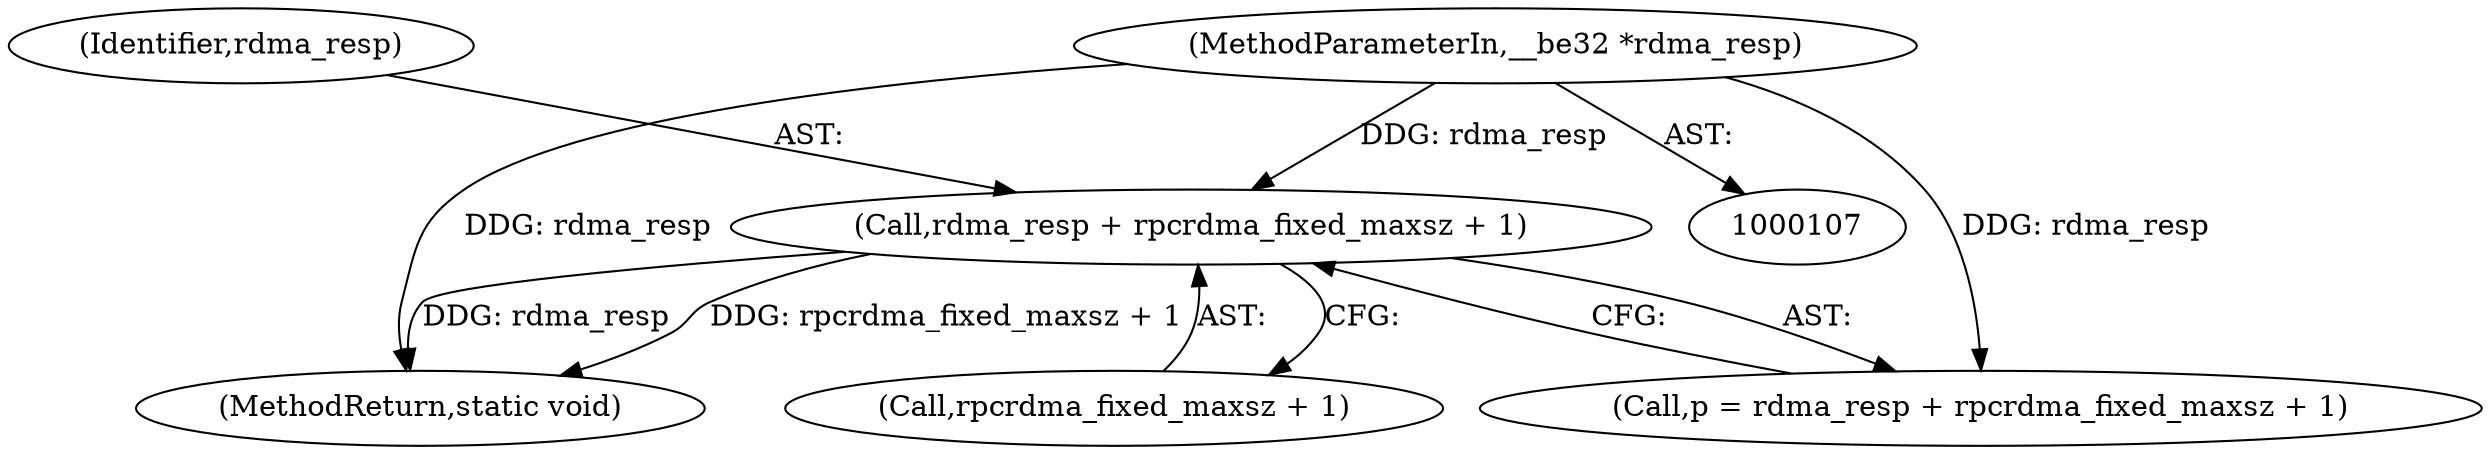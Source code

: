 digraph "0_linux_c70422f760c120480fee4de6c38804c72aa26bc1_31@pointer" {
"1000117" [label="(Call,rdma_resp + rpcrdma_fixed_maxsz + 1)"];
"1000108" [label="(MethodParameterIn,__be32 *rdma_resp)"];
"1000115" [label="(Call,p = rdma_resp + rpcrdma_fixed_maxsz + 1)"];
"1000117" [label="(Call,rdma_resp + rpcrdma_fixed_maxsz + 1)"];
"1000163" [label="(MethodReturn,static void)"];
"1000119" [label="(Call,rpcrdma_fixed_maxsz + 1)"];
"1000118" [label="(Identifier,rdma_resp)"];
"1000108" [label="(MethodParameterIn,__be32 *rdma_resp)"];
"1000117" -> "1000115"  [label="AST: "];
"1000117" -> "1000119"  [label="CFG: "];
"1000118" -> "1000117"  [label="AST: "];
"1000119" -> "1000117"  [label="AST: "];
"1000115" -> "1000117"  [label="CFG: "];
"1000117" -> "1000163"  [label="DDG: rdma_resp"];
"1000117" -> "1000163"  [label="DDG: rpcrdma_fixed_maxsz + 1"];
"1000108" -> "1000117"  [label="DDG: rdma_resp"];
"1000108" -> "1000107"  [label="AST: "];
"1000108" -> "1000163"  [label="DDG: rdma_resp"];
"1000108" -> "1000115"  [label="DDG: rdma_resp"];
}
